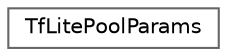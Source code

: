 digraph "Graphical Class Hierarchy"
{
 // LATEX_PDF_SIZE
  bgcolor="transparent";
  edge [fontname=Helvetica,fontsize=10,labelfontname=Helvetica,labelfontsize=10];
  node [fontname=Helvetica,fontsize=10,shape=box,height=0.2,width=0.4];
  rankdir="LR";
  Node0 [id="Node000000",label="TfLitePoolParams",height=0.2,width=0.4,color="grey40", fillcolor="white", style="filled",URL="$struct_tf_lite_pool_params.html",tooltip=" "];
}
